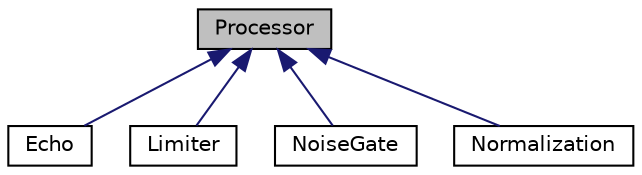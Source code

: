 digraph "Processor"
{
  edge [fontname="Helvetica",fontsize="10",labelfontname="Helvetica",labelfontsize="10"];
  node [fontname="Helvetica",fontsize="10",shape=record];
  Node0 [label="Processor",height=0.2,width=0.4,color="black", fillcolor="grey75", style="filled", fontcolor="black"];
  Node0 -> Node1 [dir="back",color="midnightblue",fontsize="10",style="solid"];
  Node1 [label="Echo",height=0.2,width=0.4,color="black", fillcolor="white", style="filled",URL="$dc/dd7/classEcho.html",tooltip="This is a echo class that inherits from the processor class. "];
  Node0 -> Node2 [dir="back",color="midnightblue",fontsize="10",style="solid"];
  Node2 [label="Limiter",height=0.2,width=0.4,color="black", fillcolor="white", style="filled",URL="$d4/d29/classLimiter.html",tooltip="This is a limiter class that inherits from the processor class. "];
  Node0 -> Node3 [dir="back",color="midnightblue",fontsize="10",style="solid"];
  Node3 [label="NoiseGate",height=0.2,width=0.4,color="black", fillcolor="white", style="filled",URL="$d3/d32/classNoiseGate.html",tooltip="This is a noisegate class that inherits from the processor class. "];
  Node0 -> Node4 [dir="back",color="midnightblue",fontsize="10",style="solid"];
  Node4 [label="Normalization",height=0.2,width=0.4,color="black", fillcolor="white", style="filled",URL="$d6/d51/classNormalization.html",tooltip="This is a normalization class that inherits from the processor class. "];
}
